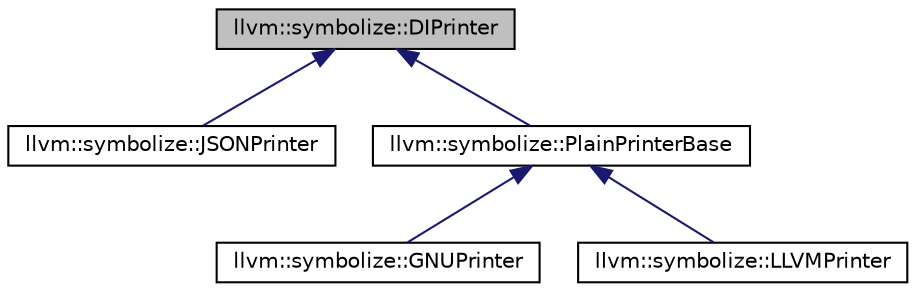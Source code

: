 digraph "llvm::symbolize::DIPrinter"
{
 // LATEX_PDF_SIZE
  bgcolor="transparent";
  edge [fontname="Helvetica",fontsize="10",labelfontname="Helvetica",labelfontsize="10"];
  node [fontname="Helvetica",fontsize="10",shape=record];
  Node1 [label="llvm::symbolize::DIPrinter",height=0.2,width=0.4,color="black", fillcolor="grey75", style="filled", fontcolor="black",tooltip=" "];
  Node1 -> Node2 [dir="back",color="midnightblue",fontsize="10",style="solid",fontname="Helvetica"];
  Node2 [label="llvm::symbolize::JSONPrinter",height=0.2,width=0.4,color="black",URL="$classllvm_1_1symbolize_1_1JSONPrinter.html",tooltip=" "];
  Node1 -> Node3 [dir="back",color="midnightblue",fontsize="10",style="solid",fontname="Helvetica"];
  Node3 [label="llvm::symbolize::PlainPrinterBase",height=0.2,width=0.4,color="black",URL="$classllvm_1_1symbolize_1_1PlainPrinterBase.html",tooltip=" "];
  Node3 -> Node4 [dir="back",color="midnightblue",fontsize="10",style="solid",fontname="Helvetica"];
  Node4 [label="llvm::symbolize::GNUPrinter",height=0.2,width=0.4,color="black",URL="$classllvm_1_1symbolize_1_1GNUPrinter.html",tooltip=" "];
  Node3 -> Node5 [dir="back",color="midnightblue",fontsize="10",style="solid",fontname="Helvetica"];
  Node5 [label="llvm::symbolize::LLVMPrinter",height=0.2,width=0.4,color="black",URL="$classllvm_1_1symbolize_1_1LLVMPrinter.html",tooltip=" "];
}
